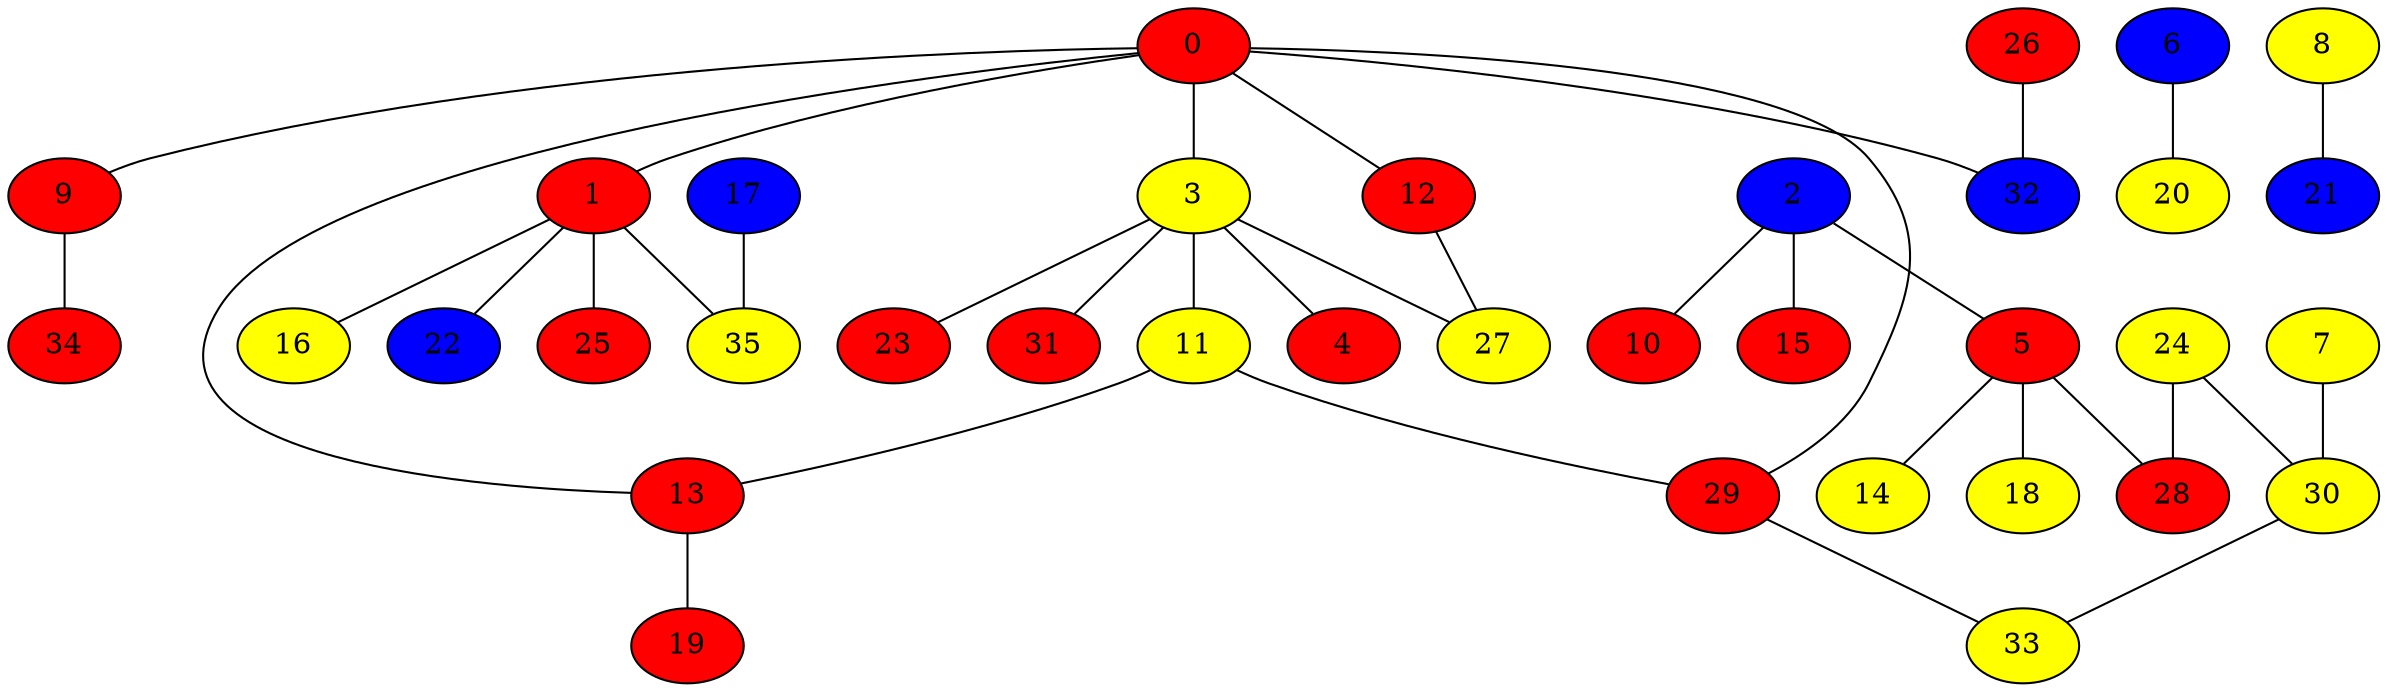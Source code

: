 graph {
0 [style = filled fillcolor = red];
1 [style = filled fillcolor = red];
2 [style = filled fillcolor = blue];
3 [style = filled fillcolor = yellow];
4 [style = filled fillcolor = red];
5 [style = filled fillcolor = red];
6 [style = filled fillcolor = blue];
7 [style = filled fillcolor = yellow];
8 [style = filled fillcolor = yellow];
9 [style = filled fillcolor = red];
10 [style = filled fillcolor = red];
11 [style = filled fillcolor = yellow];
12 [style = filled fillcolor = red];
13 [style = filled fillcolor = red];
14 [style = filled fillcolor = yellow];
15 [style = filled fillcolor = red];
16 [style = filled fillcolor = yellow];
17 [style = filled fillcolor = blue];
18 [style = filled fillcolor = yellow];
19 [style = filled fillcolor = red];
20 [style = filled fillcolor = yellow];
21 [style = filled fillcolor = blue];
22 [style = filled fillcolor = blue];
23 [style = filled fillcolor = red];
24 [style = filled fillcolor = yellow];
25 [style = filled fillcolor = red];
26 [style = filled fillcolor = red];
27 [style = filled fillcolor = yellow];
28 [style = filled fillcolor = red];
29 [style = filled fillcolor = red];
30 [style = filled fillcolor = yellow];
31 [style = filled fillcolor = red];
32 [style = filled fillcolor = blue];
33 [style = filled fillcolor = yellow];
34 [style = filled fillcolor = red];
35 [style = filled fillcolor = yellow];
0 -- 1;
0 -- 9;
0 -- 3;
0 -- 12;
0 -- 13;
0 -- 29;
0 -- 32;
1 -- 16;
1 -- 22;
1 -- 25;
1 -- 35;
2 -- 5;
2 -- 10;
2 -- 15;
3 -- 4;
3 -- 11;
3 -- 23;
3 -- 27;
3 -- 31;
5 -- 14;
5 -- 18;
5 -- 28;
6 -- 20;
7 -- 30;
8 -- 21;
9 -- 34;
11 -- 13;
11 -- 29;
12 -- 27;
13 -- 19;
17 -- 35;
24 -- 28;
24 -- 30;
26 -- 32;
29 -- 33;
30 -- 33;
}
